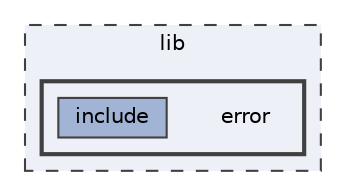 digraph "lib/error"
{
 // LATEX_PDF_SIZE
  bgcolor="transparent";
  edge [fontname=Helvetica,fontsize=10,labelfontname=Helvetica,labelfontsize=10];
  node [fontname=Helvetica,fontsize=10,shape=box,height=0.2,width=0.4];
  compound=true
  subgraph clusterdir_97aefd0d527b934f1d99a682da8fe6a9 {
    graph [ bgcolor="#edf0f7", pencolor="grey25", label="lib", fontname=Helvetica,fontsize=10 style="filled,dashed", URL="dir_97aefd0d527b934f1d99a682da8fe6a9.html",tooltip=""]
  subgraph clusterdir_10d26e58304c18eadb892a0e1b7b93de {
    graph [ bgcolor="#edf0f7", pencolor="grey25", label="", fontname=Helvetica,fontsize=10 style="filled,bold", URL="dir_10d26e58304c18eadb892a0e1b7b93de.html",tooltip=""]
    dir_10d26e58304c18eadb892a0e1b7b93de [shape=plaintext, label="error"];
  dir_29f8d8dd2276e37dfde1524c7762d0fc [label="include", fillcolor="#a2b4d6", color="grey25", style="filled", URL="dir_29f8d8dd2276e37dfde1524c7762d0fc.html",tooltip=""];
  }
  }
}
